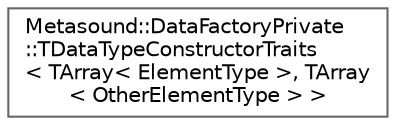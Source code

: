 digraph "Graphical Class Hierarchy"
{
 // INTERACTIVE_SVG=YES
 // LATEX_PDF_SIZE
  bgcolor="transparent";
  edge [fontname=Helvetica,fontsize=10,labelfontname=Helvetica,labelfontsize=10];
  node [fontname=Helvetica,fontsize=10,shape=box,height=0.2,width=0.4];
  rankdir="LR";
  Node0 [id="Node000000",label="Metasound::DataFactoryPrivate\l::TDataTypeConstructorTraits\l\< TArray\< ElementType \>, TArray\l\< OtherElementType \> \>",height=0.2,width=0.4,color="grey40", fillcolor="white", style="filled",URL="$da/dcc/structMetasound_1_1DataFactoryPrivate_1_1TDataTypeConstructorTraits_3_01TArray_3_01ElementType_062e53b4d6dba1a1499d61f8ed8c60b39.html",tooltip="Partial specialization for TArray<> types."];
}
